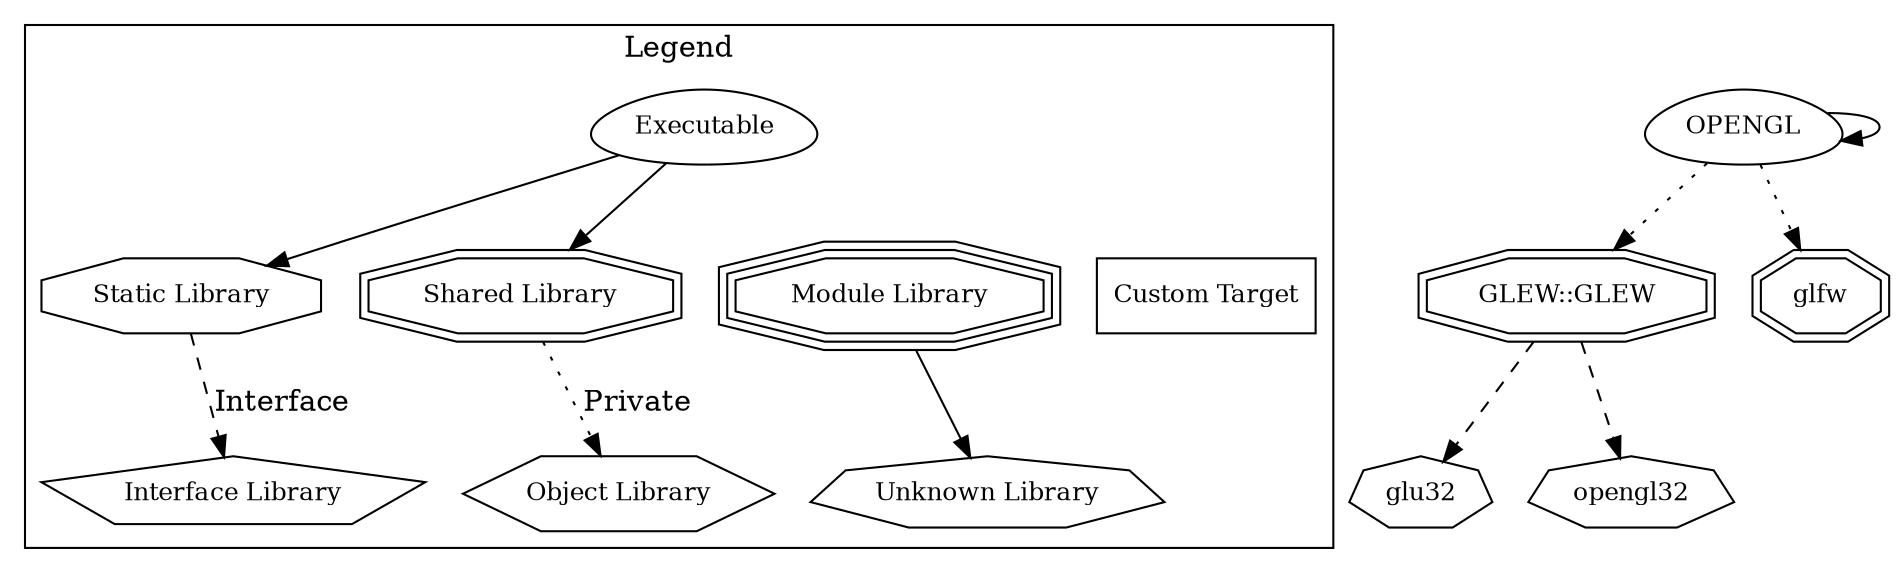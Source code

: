 digraph "OPENGL" {
node [
  fontsize = "12"
];
subgraph clusterLegend {
  label = "Legend";
  color = black;
  edge [ style = invis ];
  legendNode0 [ label = "Executable", shape = egg ];
  legendNode1 [ label = "Static Library", shape = octagon ];
  legendNode2 [ label = "Shared Library", shape = doubleoctagon ];
  legendNode3 [ label = "Module Library", shape = tripleoctagon ];
  legendNode4 [ label = "Interface Library", shape = pentagon ];
  legendNode5 [ label = "Object Library", shape = hexagon ];
  legendNode6 [ label = "Unknown Library", shape = septagon ];
  legendNode7 [ label = "Custom Target", shape = box ];
  legendNode0 -> legendNode1 [ style = solid ];
  legendNode0 -> legendNode2 [ style = solid ];
  legendNode0 -> legendNode3;
  legendNode1 -> legendNode4 [ label = "Interface", style = dashed ];
  legendNode2 -> legendNode5 [ label = "Private", style = dotted ];
  legendNode3 -> legendNode6 [ style = solid ];
  legendNode0 -> legendNode7;
}
    "node0" [ label = "OPENGL", shape = egg ];
    "node1" [ label = "GLEW::GLEW", shape = doubleoctagon ];
    "node2" [ label = "glu32", shape = septagon ];
    "node1" -> "node2" [ style = dashed ] // GLEW::GLEW -> glu32
    "node3" [ label = "opengl32", shape = septagon ];
    "node1" -> "node3" [ style = dashed ] // GLEW::GLEW -> opengl32
    "node0" -> "node1" [ style = dotted ] // OPENGL -> GLEW::GLEW
    "node0" -> "node0"  // OPENGL -> OPENGL
    "node4" [ label = "glfw", shape = doubleoctagon ];
    "node0" -> "node4" [ style = dotted ] // OPENGL -> glfw
}
